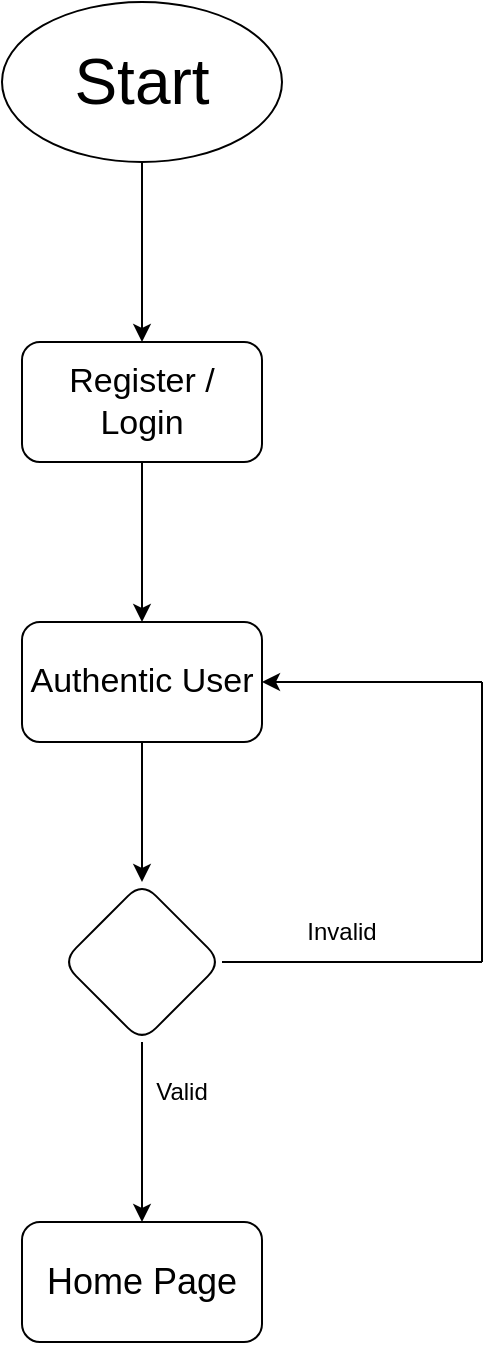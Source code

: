 <mxfile version="24.5.4" type="github">
  <diagram name="Page-1" id="JHUZTtqzL2DoqjdeEEIX">
    <mxGraphModel dx="1420" dy="776" grid="1" gridSize="10" guides="1" tooltips="1" connect="1" arrows="1" fold="1" page="1" pageScale="1" pageWidth="850" pageHeight="1100" math="0" shadow="0">
      <root>
        <mxCell id="0" />
        <mxCell id="1" parent="0" />
        <mxCell id="w0Oe7IraxlfsJ7JqCGhJ-5" value="" style="edgeStyle=orthogonalEdgeStyle;rounded=0;orthogonalLoop=1;jettySize=auto;html=1;" edge="1" parent="1" source="w0Oe7IraxlfsJ7JqCGhJ-2" target="w0Oe7IraxlfsJ7JqCGhJ-4">
          <mxGeometry relative="1" as="geometry" />
        </mxCell>
        <mxCell id="w0Oe7IraxlfsJ7JqCGhJ-2" value="&lt;font style=&quot;font-size: 32px;&quot;&gt;Start&lt;/font&gt;" style="ellipse;whiteSpace=wrap;html=1;" vertex="1" parent="1">
          <mxGeometry x="370" y="70" width="140" height="80" as="geometry" />
        </mxCell>
        <mxCell id="w0Oe7IraxlfsJ7JqCGhJ-3" style="edgeStyle=orthogonalEdgeStyle;rounded=0;orthogonalLoop=1;jettySize=auto;html=1;exitX=0.5;exitY=1;exitDx=0;exitDy=0;" edge="1" parent="1" source="w0Oe7IraxlfsJ7JqCGhJ-2" target="w0Oe7IraxlfsJ7JqCGhJ-2">
          <mxGeometry relative="1" as="geometry" />
        </mxCell>
        <mxCell id="w0Oe7IraxlfsJ7JqCGhJ-7" value="" style="edgeStyle=orthogonalEdgeStyle;rounded=0;orthogonalLoop=1;jettySize=auto;html=1;" edge="1" parent="1" source="w0Oe7IraxlfsJ7JqCGhJ-4" target="w0Oe7IraxlfsJ7JqCGhJ-6">
          <mxGeometry relative="1" as="geometry" />
        </mxCell>
        <mxCell id="w0Oe7IraxlfsJ7JqCGhJ-4" value="&lt;font style=&quot;font-size: 17px;&quot;&gt;Register / Login&lt;/font&gt;" style="rounded=1;whiteSpace=wrap;html=1;align=center;" vertex="1" parent="1">
          <mxGeometry x="380" y="240" width="120" height="60" as="geometry" />
        </mxCell>
        <mxCell id="w0Oe7IraxlfsJ7JqCGhJ-9" value="" style="edgeStyle=orthogonalEdgeStyle;rounded=0;orthogonalLoop=1;jettySize=auto;html=1;" edge="1" parent="1" source="w0Oe7IraxlfsJ7JqCGhJ-6" target="w0Oe7IraxlfsJ7JqCGhJ-8">
          <mxGeometry relative="1" as="geometry" />
        </mxCell>
        <mxCell id="w0Oe7IraxlfsJ7JqCGhJ-6" value="&lt;font style=&quot;font-size: 17px;&quot;&gt;Authentic User&lt;/font&gt;" style="whiteSpace=wrap;html=1;rounded=1;" vertex="1" parent="1">
          <mxGeometry x="380" y="380" width="120" height="60" as="geometry" />
        </mxCell>
        <mxCell id="w0Oe7IraxlfsJ7JqCGhJ-23" value="" style="edgeStyle=orthogonalEdgeStyle;rounded=0;orthogonalLoop=1;jettySize=auto;html=1;" edge="1" parent="1" source="w0Oe7IraxlfsJ7JqCGhJ-8" target="w0Oe7IraxlfsJ7JqCGhJ-22">
          <mxGeometry relative="1" as="geometry" />
        </mxCell>
        <mxCell id="w0Oe7IraxlfsJ7JqCGhJ-8" value="" style="rhombus;whiteSpace=wrap;html=1;rounded=1;" vertex="1" parent="1">
          <mxGeometry x="400" y="510" width="80" height="80" as="geometry" />
        </mxCell>
        <mxCell id="w0Oe7IraxlfsJ7JqCGhJ-19" value="" style="endArrow=none;html=1;rounded=0;" edge="1" parent="1">
          <mxGeometry width="50" height="50" relative="1" as="geometry">
            <mxPoint x="480" y="550" as="sourcePoint" />
            <mxPoint x="610" y="550" as="targetPoint" />
          </mxGeometry>
        </mxCell>
        <mxCell id="w0Oe7IraxlfsJ7JqCGhJ-20" value="" style="endArrow=none;html=1;rounded=0;" edge="1" parent="1">
          <mxGeometry width="50" height="50" relative="1" as="geometry">
            <mxPoint x="610" y="550" as="sourcePoint" />
            <mxPoint x="610" y="410" as="targetPoint" />
          </mxGeometry>
        </mxCell>
        <mxCell id="w0Oe7IraxlfsJ7JqCGhJ-21" value="" style="endArrow=classic;html=1;rounded=0;entryX=1;entryY=0.5;entryDx=0;entryDy=0;" edge="1" parent="1" target="w0Oe7IraxlfsJ7JqCGhJ-6">
          <mxGeometry width="50" height="50" relative="1" as="geometry">
            <mxPoint x="610" y="410" as="sourcePoint" />
            <mxPoint x="660" y="360" as="targetPoint" />
          </mxGeometry>
        </mxCell>
        <mxCell id="w0Oe7IraxlfsJ7JqCGhJ-22" value="&lt;font style=&quot;font-size: 18px;&quot;&gt;Home Page&lt;/font&gt;" style="rounded=1;whiteSpace=wrap;html=1;" vertex="1" parent="1">
          <mxGeometry x="380" y="680" width="120" height="60" as="geometry" />
        </mxCell>
        <mxCell id="w0Oe7IraxlfsJ7JqCGhJ-24" value="Invalid" style="text;html=1;align=center;verticalAlign=middle;whiteSpace=wrap;rounded=0;" vertex="1" parent="1">
          <mxGeometry x="510" y="520" width="60" height="30" as="geometry" />
        </mxCell>
        <mxCell id="w0Oe7IraxlfsJ7JqCGhJ-25" value="Valid" style="text;html=1;align=center;verticalAlign=middle;whiteSpace=wrap;rounded=0;" vertex="1" parent="1">
          <mxGeometry x="430" y="600" width="60" height="30" as="geometry" />
        </mxCell>
      </root>
    </mxGraphModel>
  </diagram>
</mxfile>
